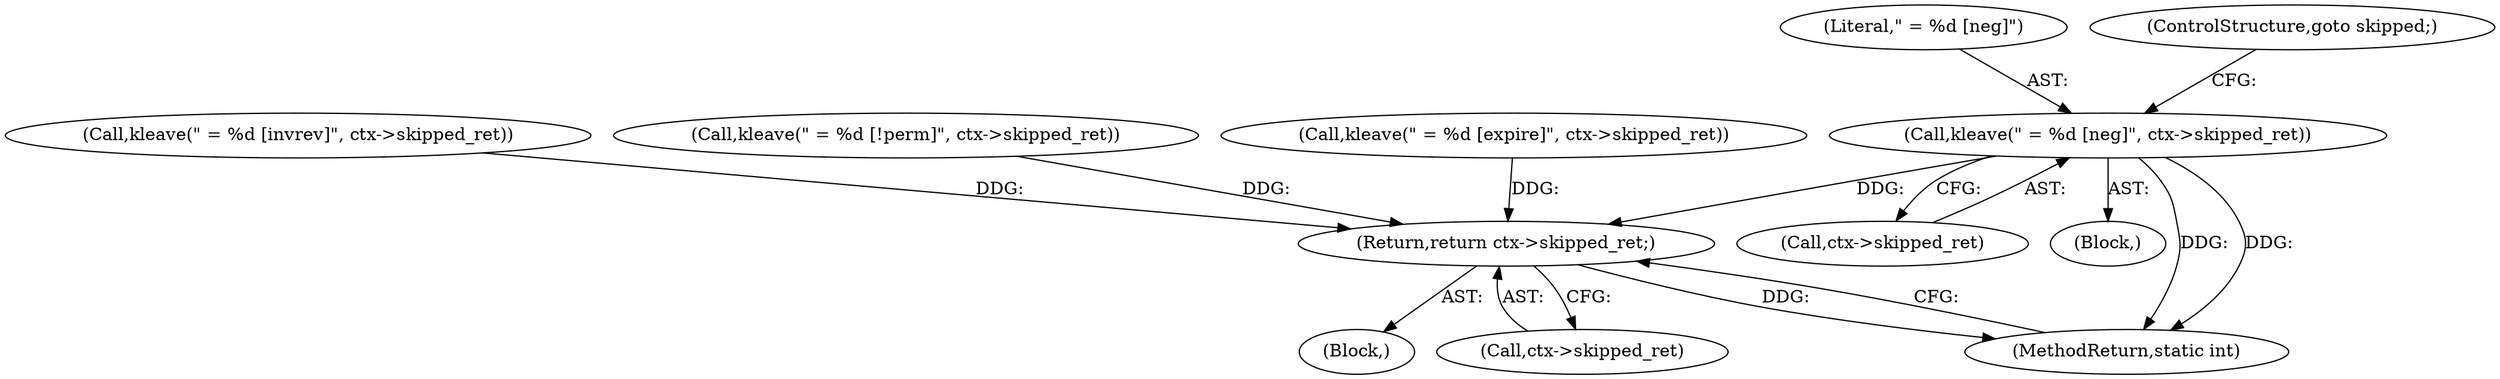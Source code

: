 digraph "0_linux_363b02dab09b3226f3bd1420dad9c72b79a42a76_11@pointer" {
"1000281" [label="(Call,kleave(\" = %d [neg]\", ctx->skipped_ret))"];
"1000301" [label="(Return,return ctx->skipped_ret;)"];
"1000205" [label="(Call,kleave(\" = %d [expire]\", ctx->skipped_ret))"];
"1000302" [label="(Call,ctx->skipped_ret)"];
"1000282" [label="(Literal,\" = %d [neg]\")"];
"1000286" [label="(ControlStructure,goto skipped;)"];
"1000301" [label="(Return,return ctx->skipped_ret;)"];
"1000271" [label="(Block,)"];
"1000283" [label="(Call,ctx->skipped_ret)"];
"1000281" [label="(Call,kleave(\" = %d [neg]\", ctx->skipped_ret))"];
"1000305" [label="(MethodReturn,static int)"];
"1000170" [label="(Call,kleave(\" = %d [invrev]\", ctx->skipped_ret))"];
"1000252" [label="(Call,kleave(\" = %d [!perm]\", ctx->skipped_ret))"];
"1000109" [label="(Block,)"];
"1000281" -> "1000271"  [label="AST: "];
"1000281" -> "1000283"  [label="CFG: "];
"1000282" -> "1000281"  [label="AST: "];
"1000283" -> "1000281"  [label="AST: "];
"1000286" -> "1000281"  [label="CFG: "];
"1000281" -> "1000305"  [label="DDG: "];
"1000281" -> "1000305"  [label="DDG: "];
"1000281" -> "1000301"  [label="DDG: "];
"1000301" -> "1000109"  [label="AST: "];
"1000301" -> "1000302"  [label="CFG: "];
"1000302" -> "1000301"  [label="AST: "];
"1000305" -> "1000301"  [label="CFG: "];
"1000301" -> "1000305"  [label="DDG: "];
"1000170" -> "1000301"  [label="DDG: "];
"1000252" -> "1000301"  [label="DDG: "];
"1000205" -> "1000301"  [label="DDG: "];
}
